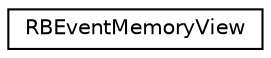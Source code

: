 digraph "Graphical Class Hierarchy"
{
 // LATEX_PDF_SIZE
  edge [fontname="Helvetica",fontsize="10",labelfontname="Helvetica",labelfontsize="10"];
  node [fontname="Helvetica",fontsize="10",shape=record];
  rankdir="LR";
  Node0 [label="RBEventMemoryView",height=0.2,width=0.4,color="black", fillcolor="white", style="filled",URL="$structRBEventMemoryView.html",tooltip=" "];
}
